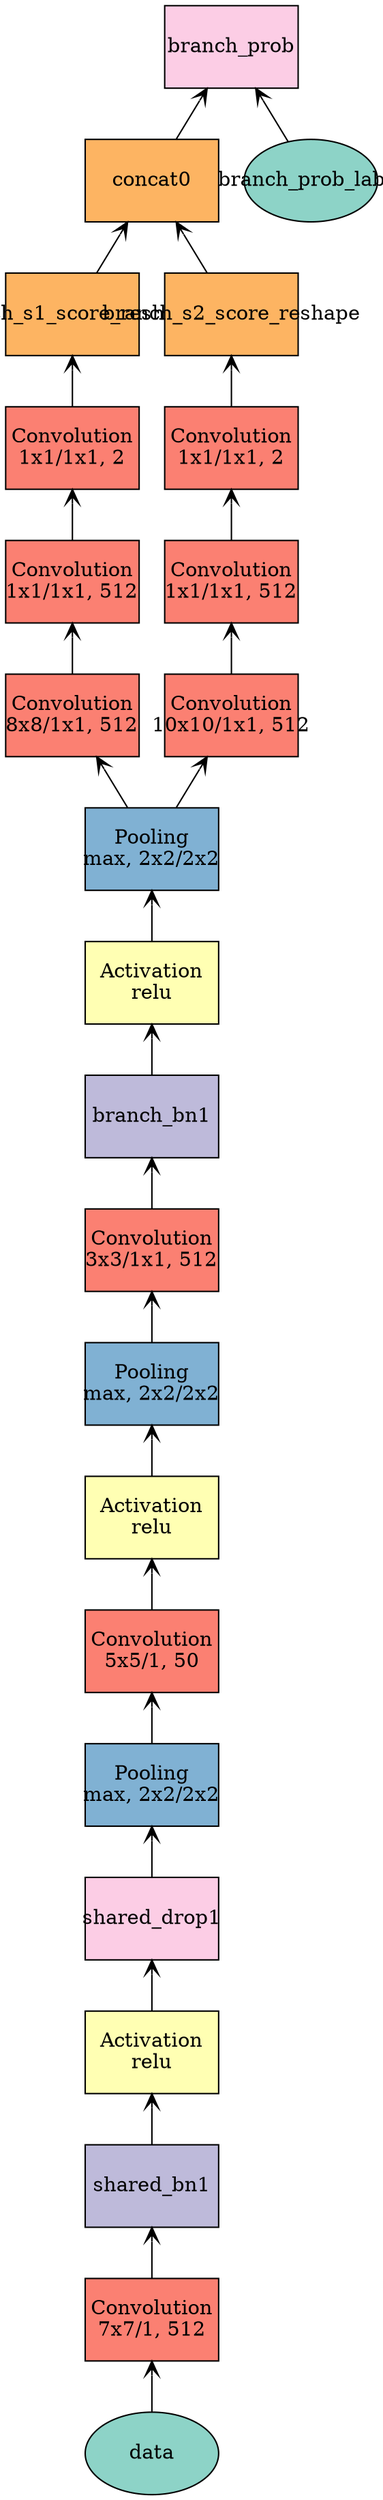 digraph "plots/test" {
	data [label=data fillcolor="#8dd3c7" fixedsize=true height=0.8034 shape=oval style=filled width=1.3]
	shared_conv1 [label="Convolution\n7x7/1, 512" fillcolor="#fb8072" fixedsize=true height=0.8034 shape=box style=filled width=1.3]
	shared_bn1 [label=shared_bn1 fillcolor="#bebada" fixedsize=true height=0.8034 shape=box style=filled width=1.3]
	shared_relu1 [label="Activation\nrelu" fillcolor="#ffffb3" fixedsize=true height=0.8034 shape=box style=filled width=1.3]
	shared_drop1 [label=shared_drop1 fillcolor="#fccde5" fixedsize=true height=0.8034 shape=box style=filled width=1.3]
	shared_pool1 [label="Pooling\nmax, 2x2/2x2" fillcolor="#80b1d3" fixedsize=true height=0.8034 shape=box style=filled width=1.3]
	shared_conv2 [label="Convolution\n5x5/1, 50" fillcolor="#fb8072" fixedsize=true height=0.8034 shape=box style=filled width=1.3]
	shared_relu2 [label="Activation\nrelu" fillcolor="#ffffb3" fixedsize=true height=0.8034 shape=box style=filled width=1.3]
	shared_pool2 [label="Pooling\nmax, 2x2/2x2" fillcolor="#80b1d3" fixedsize=true height=0.8034 shape=box style=filled width=1.3]
	branch_conv1 [label="Convolution\n3x3/1x1, 512" fillcolor="#fb8072" fixedsize=true height=0.8034 shape=box style=filled width=1.3]
	branch_bn1 [label=branch_bn1 fillcolor="#bebada" fixedsize=true height=0.8034 shape=box style=filled width=1.3]
	branch_relu1 [label="Activation\nrelu" fillcolor="#ffffb3" fixedsize=true height=0.8034 shape=box style=filled width=1.3]
	branch_large_feat [label="Pooling\nmax, 2x2/2x2" fillcolor="#80b1d3" fixedsize=true height=0.8034 shape=box style=filled width=1.3]
	branch_sample_feat1 [label="Convolution\n8x8/1x1, 512" fillcolor="#fb8072" fixedsize=true height=0.8034 shape=box style=filled width=1.3]
	branch_s1_fc2 [label="Convolution\n1x1/1x1, 512" fillcolor="#fb8072" fixedsize=true height=0.8034 shape=box style=filled width=1.3]
	branch_s1_score [label="Convolution\n1x1/1x1, 2" fillcolor="#fb8072" fixedsize=true height=0.8034 shape=box style=filled width=1.3]
	branch_s1_score_reshape [label=branch_s1_score_reshape fillcolor="#fdb462" fixedsize=true height=0.8034 shape=box style=filled width=1.3]
	branch_sample_feat2 [label="Convolution\n10x10/1x1, 512" fillcolor="#fb8072" fixedsize=true height=0.8034 shape=box style=filled width=1.3]
	branch_s2_fc2 [label="Convolution\n1x1/1x1, 512" fillcolor="#fb8072" fixedsize=true height=0.8034 shape=box style=filled width=1.3]
	branch_s2_score [label="Convolution\n1x1/1x1, 2" fillcolor="#fb8072" fixedsize=true height=0.8034 shape=box style=filled width=1.3]
	branch_s2_score_reshape [label=branch_s2_score_reshape fillcolor="#fdb462" fixedsize=true height=0.8034 shape=box style=filled width=1.3]
	concat0 [label=concat0 fillcolor="#fdb462" fixedsize=true height=0.8034 shape=box style=filled width=1.3]
	branch_prob_label [label=branch_prob_label fillcolor="#8dd3c7" fixedsize=true height=0.8034 shape=oval style=filled width=1.3]
	branch_prob [label=branch_prob fillcolor="#fccde5" fixedsize=true height=0.8034 shape=box style=filled width=1.3]
	shared_conv1 -> data [arrowtail=open dir=back]
	shared_bn1 -> shared_conv1 [arrowtail=open dir=back]
	shared_relu1 -> shared_bn1 [arrowtail=open dir=back]
	shared_drop1 -> shared_relu1 [arrowtail=open dir=back]
	shared_pool1 -> shared_drop1 [arrowtail=open dir=back]
	shared_conv2 -> shared_pool1 [arrowtail=open dir=back]
	shared_relu2 -> shared_conv2 [arrowtail=open dir=back]
	shared_pool2 -> shared_relu2 [arrowtail=open dir=back]
	branch_conv1 -> shared_pool2 [arrowtail=open dir=back]
	branch_bn1 -> branch_conv1 [arrowtail=open dir=back]
	branch_relu1 -> branch_bn1 [arrowtail=open dir=back]
	branch_large_feat -> branch_relu1 [arrowtail=open dir=back]
	branch_sample_feat1 -> branch_large_feat [arrowtail=open dir=back]
	branch_s1_fc2 -> branch_sample_feat1 [arrowtail=open dir=back]
	branch_s1_score -> branch_s1_fc2 [arrowtail=open dir=back]
	branch_s1_score_reshape -> branch_s1_score [arrowtail=open dir=back]
	branch_sample_feat2 -> branch_large_feat [arrowtail=open dir=back]
	branch_s2_fc2 -> branch_sample_feat2 [arrowtail=open dir=back]
	branch_s2_score -> branch_s2_fc2 [arrowtail=open dir=back]
	branch_s2_score_reshape -> branch_s2_score [arrowtail=open dir=back]
	concat0 -> branch_s1_score_reshape [arrowtail=open dir=back]
	concat0 -> branch_s2_score_reshape [arrowtail=open dir=back]
	branch_prob -> concat0 [arrowtail=open dir=back]
	branch_prob -> branch_prob_label [arrowtail=open dir=back]
}
